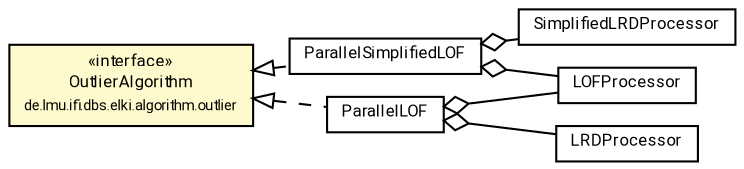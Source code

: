 #!/usr/local/bin/dot
#
# Class diagram 
# Generated by UMLGraph version R5_7_2-60-g0e99a6 (http://www.spinellis.gr/umlgraph/)
#

digraph G {
	graph [fontnames="svg"]
	edge [fontname="Roboto",fontsize=7,labelfontname="Roboto",labelfontsize=7,color="black"];
	node [fontname="Roboto",fontcolor="black",fontsize=8,shape=plaintext,margin=0,width=0,height=0];
	nodesep=0.15;
	ranksep=0.25;
	rankdir=LR;
	// de.lmu.ifi.dbs.elki.algorithm.outlier.OutlierAlgorithm
	c795822 [label=<<table title="de.lmu.ifi.dbs.elki.algorithm.outlier.OutlierAlgorithm" border="0" cellborder="1" cellspacing="0" cellpadding="2" bgcolor="LemonChiffon" href="../../OutlierAlgorithm.html" target="_parent">
		<tr><td><table border="0" cellspacing="0" cellpadding="1">
		<tr><td align="center" balign="center"> &#171;interface&#187; </td></tr>
		<tr><td align="center" balign="center"> <font face="Roboto">OutlierAlgorithm</font> </td></tr>
		<tr><td align="center" balign="center"> <font face="Roboto" point-size="7.0">de.lmu.ifi.dbs.elki.algorithm.outlier</font> </td></tr>
		</table></td></tr>
		</table>>, URL="../../OutlierAlgorithm.html"];
	// de.lmu.ifi.dbs.elki.algorithm.outlier.lof.parallel.SimplifiedLRDProcessor
	c795902 [label=<<table title="de.lmu.ifi.dbs.elki.algorithm.outlier.lof.parallel.SimplifiedLRDProcessor" border="0" cellborder="1" cellspacing="0" cellpadding="2" href="SimplifiedLRDProcessor.html" target="_parent">
		<tr><td><table border="0" cellspacing="0" cellpadding="1">
		<tr><td align="center" balign="center"> <font face="Roboto">SimplifiedLRDProcessor</font> </td></tr>
		</table></td></tr>
		</table>>, URL="SimplifiedLRDProcessor.html"];
	// de.lmu.ifi.dbs.elki.algorithm.outlier.lof.parallel.LRDProcessor
	c795904 [label=<<table title="de.lmu.ifi.dbs.elki.algorithm.outlier.lof.parallel.LRDProcessor" border="0" cellborder="1" cellspacing="0" cellpadding="2" href="LRDProcessor.html" target="_parent">
		<tr><td><table border="0" cellspacing="0" cellpadding="1">
		<tr><td align="center" balign="center"> <font face="Roboto">LRDProcessor</font> </td></tr>
		</table></td></tr>
		</table>>, URL="LRDProcessor.html"];
	// de.lmu.ifi.dbs.elki.algorithm.outlier.lof.parallel.LOFProcessor
	c795906 [label=<<table title="de.lmu.ifi.dbs.elki.algorithm.outlier.lof.parallel.LOFProcessor" border="0" cellborder="1" cellspacing="0" cellpadding="2" href="LOFProcessor.html" target="_parent">
		<tr><td><table border="0" cellspacing="0" cellpadding="1">
		<tr><td align="center" balign="center"> <font face="Roboto">LOFProcessor</font> </td></tr>
		</table></td></tr>
		</table>>, URL="LOFProcessor.html"];
	// de.lmu.ifi.dbs.elki.algorithm.outlier.lof.parallel.ParallelSimplifiedLOF<O>
	c795908 [label=<<table title="de.lmu.ifi.dbs.elki.algorithm.outlier.lof.parallel.ParallelSimplifiedLOF" border="0" cellborder="1" cellspacing="0" cellpadding="2" href="ParallelSimplifiedLOF.html" target="_parent">
		<tr><td><table border="0" cellspacing="0" cellpadding="1">
		<tr><td align="center" balign="center"> <font face="Roboto">ParallelSimplifiedLOF</font> </td></tr>
		</table></td></tr>
		</table>>, URL="ParallelSimplifiedLOF.html"];
	// de.lmu.ifi.dbs.elki.algorithm.outlier.lof.parallel.ParallelLOF<O>
	c795910 [label=<<table title="de.lmu.ifi.dbs.elki.algorithm.outlier.lof.parallel.ParallelLOF" border="0" cellborder="1" cellspacing="0" cellpadding="2" href="ParallelLOF.html" target="_parent">
		<tr><td><table border="0" cellspacing="0" cellpadding="1">
		<tr><td align="center" balign="center"> <font face="Roboto">ParallelLOF</font> </td></tr>
		</table></td></tr>
		</table>>, URL="ParallelLOF.html"];
	// de.lmu.ifi.dbs.elki.algorithm.outlier.lof.parallel.ParallelSimplifiedLOF<O> implements de.lmu.ifi.dbs.elki.algorithm.outlier.OutlierAlgorithm
	c795822 -> c795908 [arrowtail=empty,style=dashed,dir=back,weight=9];
	// de.lmu.ifi.dbs.elki.algorithm.outlier.lof.parallel.ParallelSimplifiedLOF<O> has de.lmu.ifi.dbs.elki.algorithm.outlier.lof.parallel.SimplifiedLRDProcessor
	c795908 -> c795902 [arrowhead=none,arrowtail=ediamond,dir=back,weight=4];
	// de.lmu.ifi.dbs.elki.algorithm.outlier.lof.parallel.ParallelSimplifiedLOF<O> has de.lmu.ifi.dbs.elki.algorithm.outlier.lof.parallel.LOFProcessor
	c795908 -> c795906 [arrowhead=none,arrowtail=ediamond,dir=back,weight=4];
	// de.lmu.ifi.dbs.elki.algorithm.outlier.lof.parallel.ParallelLOF<O> implements de.lmu.ifi.dbs.elki.algorithm.outlier.OutlierAlgorithm
	c795822 -> c795910 [arrowtail=empty,style=dashed,dir=back,weight=9];
	// de.lmu.ifi.dbs.elki.algorithm.outlier.lof.parallel.ParallelLOF<O> has de.lmu.ifi.dbs.elki.algorithm.outlier.lof.parallel.LRDProcessor
	c795910 -> c795904 [arrowhead=none,arrowtail=ediamond,dir=back,weight=4];
	// de.lmu.ifi.dbs.elki.algorithm.outlier.lof.parallel.ParallelLOF<O> has de.lmu.ifi.dbs.elki.algorithm.outlier.lof.parallel.LOFProcessor
	c795910 -> c795906 [arrowhead=none,arrowtail=ediamond,dir=back,weight=4];
}

